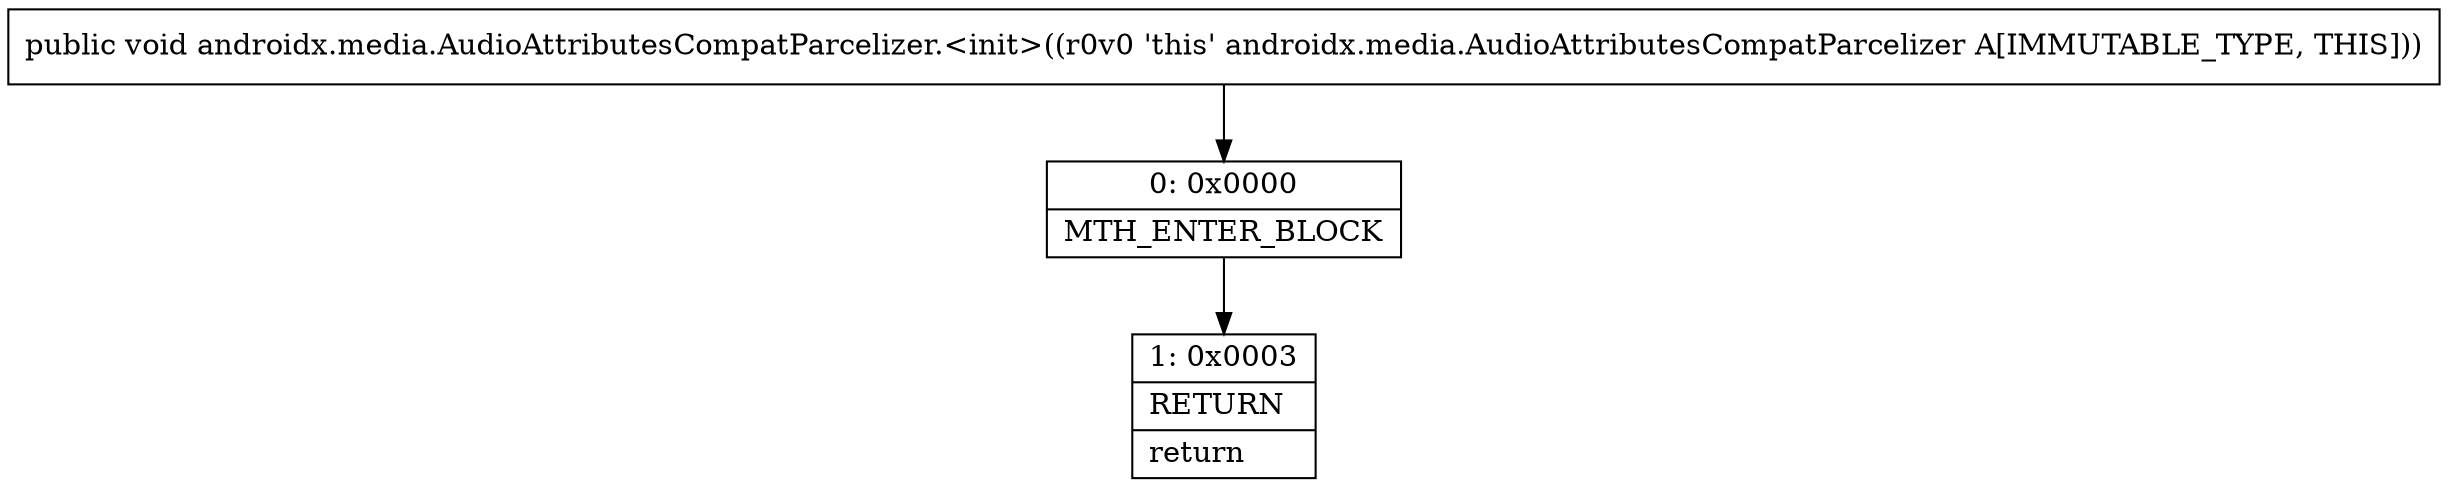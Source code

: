 digraph "CFG forandroidx.media.AudioAttributesCompatParcelizer.\<init\>()V" {
Node_0 [shape=record,label="{0\:\ 0x0000|MTH_ENTER_BLOCK\l}"];
Node_1 [shape=record,label="{1\:\ 0x0003|RETURN\l|return\l}"];
MethodNode[shape=record,label="{public void androidx.media.AudioAttributesCompatParcelizer.\<init\>((r0v0 'this' androidx.media.AudioAttributesCompatParcelizer A[IMMUTABLE_TYPE, THIS])) }"];
MethodNode -> Node_0;
Node_0 -> Node_1;
}

